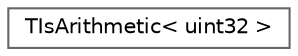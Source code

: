 digraph "Graphical Class Hierarchy"
{
 // INTERACTIVE_SVG=YES
 // LATEX_PDF_SIZE
  bgcolor="transparent";
  edge [fontname=Helvetica,fontsize=10,labelfontname=Helvetica,labelfontsize=10];
  node [fontname=Helvetica,fontsize=10,shape=box,height=0.2,width=0.4];
  rankdir="LR";
  Node0 [id="Node000000",label="TIsArithmetic\< uint32 \>",height=0.2,width=0.4,color="grey40", fillcolor="white", style="filled",URL="$d2/d5a/structTIsArithmetic_3_01uint32_01_4.html",tooltip=" "];
}
